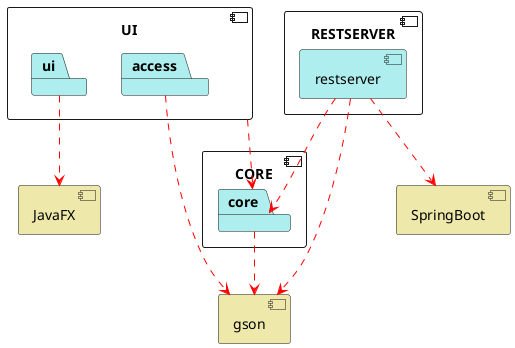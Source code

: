 @startuml Architecture Diagram

component CORE {
	package core #PaleTurquoise
}

component UI {
    package ui #PaleTurquoise
    package access #PaleTurquoise

}


component RESTSERVER{
	component restserver #PaleTurquoise {
	}
}

core -[#Red].> gson
ui -[#Red].> JavaFX
access -[#Red].> gson
UI -[#Red].> core
restserver -[#Red].> core
restserver .[#Red].> gson
restserver -[#Red].> SpringBoot


component gson #PaleGoldenRod {
}

component JavaFX #PaleGoldenRod{
}

component SpringBoot #PaleGoldenRod{
}

@enduml